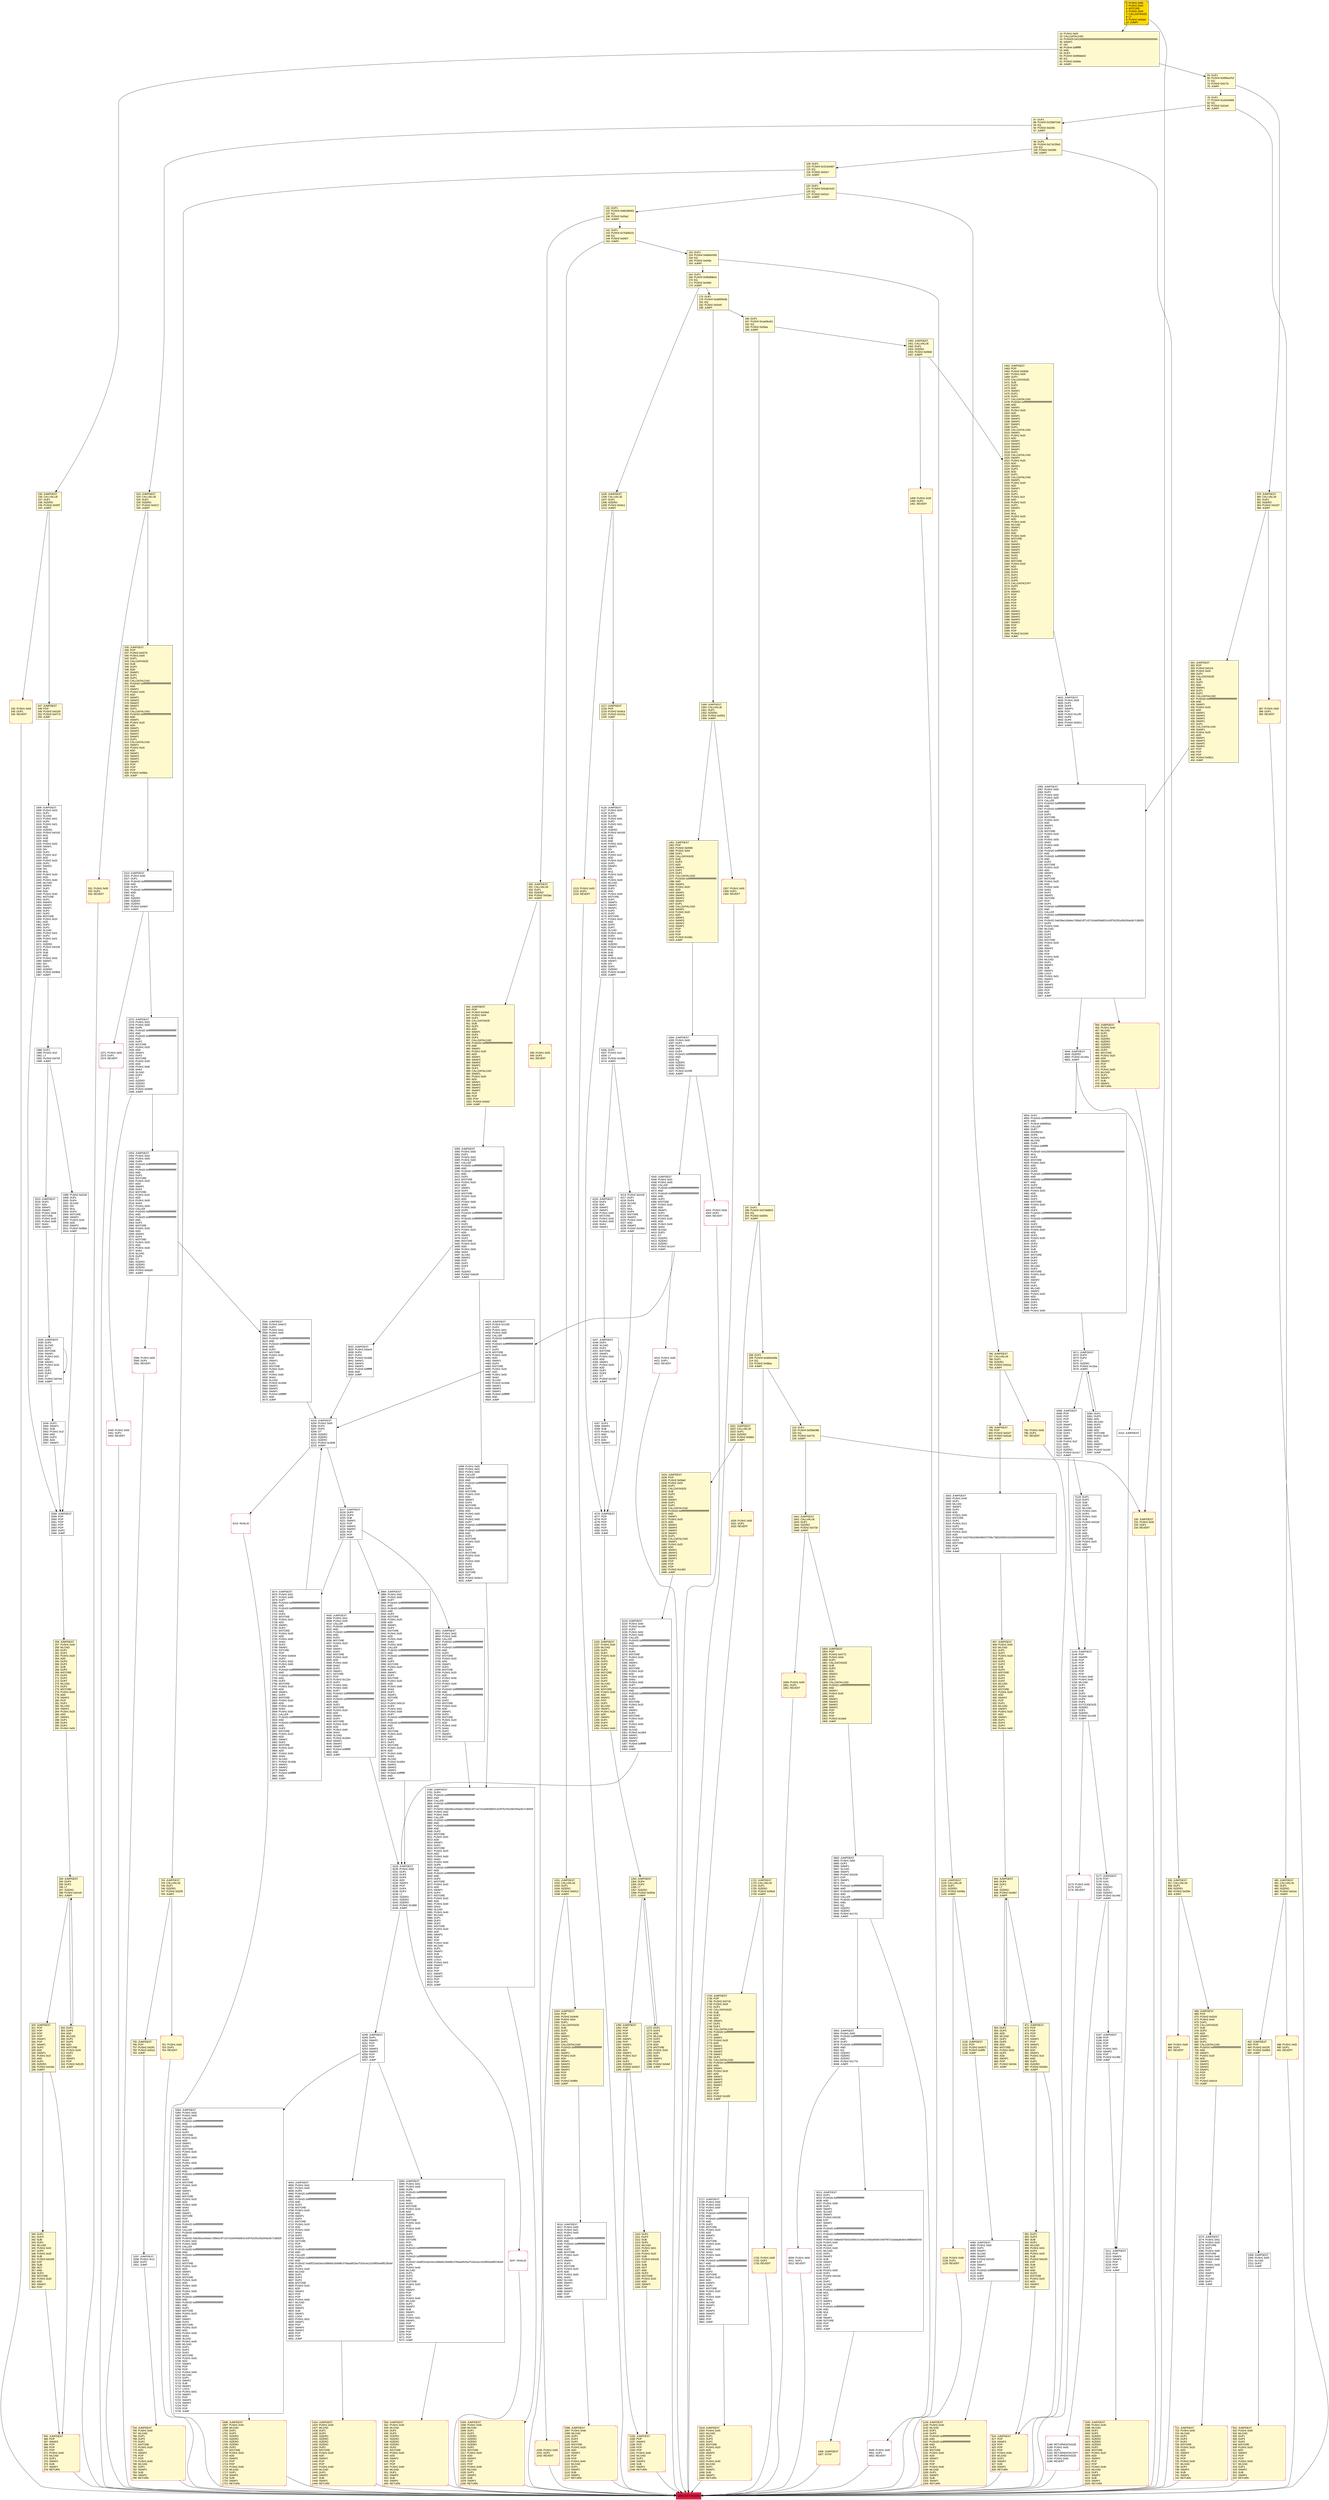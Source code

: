 digraph G {
bgcolor=transparent rankdir=UD;
node [shape=box style=filled color=black fillcolor=white fontname=arial fontcolor=black];
1043 [label="1043: JUMPDEST\l1044: POP\l1045: PUSH2 0x0448\l1048: PUSH1 0x04\l1050: DUP1\l1051: CALLDATASIZE\l1052: SUB\l1053: DUP2\l1054: ADD\l1055: SWAP1\l1056: DUP1\l1057: DUP1\l1058: CALLDATALOAD\l1059: PUSH20 0xffffffffffffffffffffffffffffffffffffffff\l1080: AND\l1081: SWAP1\l1082: PUSH1 0x20\l1084: ADD\l1085: SWAP1\l1086: SWAP3\l1087: SWAP2\l1088: SWAP1\l1089: POP\l1090: POP\l1091: POP\l1092: PUSH2 0x0fb0\l1095: JUMP\l" fillcolor=lemonchiffon ];
6248 [label="6248: JUMPDEST\l6249: DUP1\l6250: SWAP2\l6251: POP\l6252: POP\l6253: SWAP3\l6254: SWAP2\l6255: POP\l6256: POP\l6257: JUMP\l" ];
844 [label="844: JUMPDEST\l845: DUP4\l846: DUP2\l847: LT\l848: ISZERO\l849: PUSH2 0x0367\l852: JUMPI\l" fillcolor=lemonchiffon ];
930 [label="930: JUMPDEST\l931: CALLVALUE\l932: DUP1\l933: ISZERO\l934: PUSH2 0x03ae\l937: JUMPI\l" fillcolor=lemonchiffon ];
1595 [label="1595: JUMPDEST\l1596: PUSH1 0x40\l1598: MLOAD\l1599: DUP1\l1600: DUP3\l1601: ISZERO\l1602: ISZERO\l1603: ISZERO\l1604: ISZERO\l1605: DUP2\l1606: MSTORE\l1607: PUSH1 0x20\l1609: ADD\l1610: SWAP2\l1611: POP\l1612: POP\l1613: PUSH1 0x40\l1615: MLOAD\l1616: DUP1\l1617: SWAP2\l1618: SUB\l1619: SWAP1\l1620: RETURN\l" fillcolor=lemonchiffon shape=Msquare color=crimson ];
2592 [label="2592: JUMPDEST\l2593: PUSH2 0x0a72\l2596: DUP3\l2597: PUSH1 0x01\l2599: PUSH1 0x00\l2601: DUP8\l2602: PUSH20 0xffffffffffffffffffffffffffffffffffffffff\l2623: AND\l2624: PUSH20 0xffffffffffffffffffffffffffffffffffffffff\l2645: AND\l2646: DUP2\l2647: MSTORE\l2648: PUSH1 0x20\l2650: ADD\l2651: SWAP1\l2652: DUP2\l2653: MSTORE\l2654: PUSH1 0x20\l2656: ADD\l2657: PUSH1 0x00\l2659: SHA3\l2660: SLOAD\l2661: PUSH2 0x183b\l2664: SWAP1\l2665: SWAP2\l2666: SWAP1\l2667: PUSH4 0xffffffff\l2672: AND\l2673: JUMP\l" ];
3094 [label="3094: JUMPDEST\l3095: PUSH1 0x01\l3097: PUSH1 0x00\l3099: DUP6\l3100: PUSH20 0xffffffffffffffffffffffffffffffffffffffff\l3121: AND\l3122: PUSH20 0xffffffffffffffffffffffffffffffffffffffff\l3143: AND\l3144: DUP2\l3145: MSTORE\l3146: PUSH1 0x20\l3148: ADD\l3149: SWAP1\l3150: DUP2\l3151: MSTORE\l3152: PUSH1 0x20\l3154: ADD\l3155: PUSH1 0x00\l3157: SHA3\l3158: DUP2\l3159: SWAP1\l3160: SSTORE\l3161: POP\l3162: DUP3\l3163: PUSH20 0xffffffffffffffffffffffffffffffffffffffff\l3184: AND\l3185: DUP5\l3186: PUSH20 0xffffffffffffffffffffffffffffffffffffffff\l3207: AND\l3208: PUSH32 0xddf252ad1be2c89b69c2b068fc378daa952ba7f163c4a11628f55a4df523b3ef\l3241: DUP5\l3242: PUSH1 0x40\l3244: MLOAD\l3245: DUP1\l3246: DUP3\l3247: DUP2\l3248: MSTORE\l3249: PUSH1 0x20\l3251: ADD\l3252: SWAP2\l3253: POP\l3254: POP\l3255: PUSH1 0x40\l3257: MLOAD\l3258: DUP1\l3259: SWAP2\l3260: SUB\l3261: SWAP1\l3262: LOG3\l3263: PUSH1 0x01\l3265: SWAP1\l3266: POP\l3267: SWAP4\l3268: SWAP3\l3269: POP\l3270: POP\l3271: POP\l3272: JUMP\l" ];
938 [label="938: PUSH1 0x00\l940: DUP1\l941: REVERT\l" fillcolor=lemonchiffon shape=Msquare color=crimson ];
916 [label="916: JUMPDEST\l917: POP\l918: SWAP3\l919: POP\l920: POP\l921: POP\l922: PUSH1 0x40\l924: MLOAD\l925: DUP1\l926: SWAP2\l927: SUB\l928: SWAP1\l929: RETURN\l" fillcolor=lemonchiffon shape=Msquare color=crimson ];
1734 [label="1734: JUMPDEST\l1735: POP\l1736: PUSH2 0x071b\l1739: PUSH1 0x04\l1741: DUP1\l1742: CALLDATASIZE\l1743: SUB\l1744: DUP2\l1745: ADD\l1746: SWAP1\l1747: DUP1\l1748: DUP1\l1749: CALLDATALOAD\l1750: PUSH20 0xffffffffffffffffffffffffffffffffffffffff\l1771: AND\l1772: SWAP1\l1773: PUSH1 0x20\l1775: ADD\l1776: SWAP1\l1777: SWAP3\l1778: SWAP2\l1779: SWAP1\l1780: DUP1\l1781: CALLDATALOAD\l1782: PUSH20 0xffffffffffffffffffffffffffffffffffffffff\l1803: AND\l1804: SWAP1\l1805: PUSH1 0x20\l1807: ADD\l1808: SWAP1\l1809: SWAP3\l1810: SWAP2\l1811: SWAP1\l1812: POP\l1813: POP\l1814: POP\l1815: PUSH2 0x165f\l1818: JUMP\l" fillcolor=lemonchiffon ];
6013 [label="6013: JUMPDEST\l6014: DUP1\l6015: PUSH20 0xffffffffffffffffffffffffffffffffffffffff\l6036: AND\l6037: PUSH1 0x00\l6039: DUP1\l6040: SWAP1\l6041: SLOAD\l6042: SWAP1\l6043: PUSH2 0x0100\l6046: EXP\l6047: SWAP1\l6048: DIV\l6049: PUSH20 0xffffffffffffffffffffffffffffffffffffffff\l6070: AND\l6071: PUSH20 0xffffffffffffffffffffffffffffffffffffffff\l6092: AND\l6093: PUSH32 0x8be0079c531659141344cd1fd0a4f28419497f9722a3daafe3b4186f6b6457e0\l6126: PUSH1 0x40\l6128: MLOAD\l6129: PUSH1 0x40\l6131: MLOAD\l6132: DUP1\l6133: SWAP2\l6134: SUB\l6135: SWAP1\l6136: LOG3\l6137: DUP1\l6138: PUSH1 0x00\l6140: DUP1\l6141: PUSH2 0x0100\l6144: EXP\l6145: DUP2\l6146: SLOAD\l6147: DUP2\l6148: PUSH20 0xffffffffffffffffffffffffffffffffffffffff\l6169: MUL\l6170: NOT\l6171: AND\l6172: SWAP1\l6173: DUP4\l6174: PUSH20 0xffffffffffffffffffffffffffffffffffffffff\l6195: AND\l6196: MUL\l6197: OR\l6198: SWAP1\l6199: SSTORE\l6200: POP\l6201: POP\l6202: JUMP\l" ];
3273 [label="3273: JUMPDEST\l3274: PUSH1 0x01\l3276: PUSH1 0x20\l3278: MSTORE\l3279: DUP1\l3280: PUSH1 0x00\l3282: MSTORE\l3283: PUSH1 0x40\l3285: PUSH1 0x00\l3287: SHA3\l3288: PUSH1 0x00\l3290: SWAP2\l3291: POP\l3292: SWAP1\l3293: POP\l3294: SLOAD\l3295: DUP2\l3296: JUMP\l" ];
153 [label="153: DUP1\l154: PUSH4 0x8da5cb5b\l159: EQ\l160: PUSH2 0x045e\l163: JUMPI\l" fillcolor=lemonchiffon ];
755 [label="755: JUMPDEST\l756: POP\l757: PUSH2 0x02fc\l760: PUSH2 0x0ce1\l763: JUMP\l" fillcolor=lemonchiffon ];
1458 [label="1458: PUSH1 0x00\l1460: DUP1\l1461: REVERT\l" fillcolor=lemonchiffon shape=Msquare color=crimson ];
492 [label="492: JUMPDEST\l493: POP\l494: PUSH2 0x01f5\l497: PUSH2 0x0904\l500: JUMP\l" fillcolor=lemonchiffon ];
1996 [label="1996: PUSH2 0x0100\l1999: DUP1\l2000: DUP4\l2001: SLOAD\l2002: DIV\l2003: MUL\l2004: DUP4\l2005: MSTORE\l2006: SWAP2\l2007: PUSH1 0x20\l2009: ADD\l2010: SWAP2\l2011: PUSH2 0x080a\l2014: JUMP\l" ];
1205 [label="1205: JUMPDEST\l1206: CALLVALUE\l1207: DUP1\l1208: ISZERO\l1209: PUSH2 0x04c1\l1212: JUMPI\l" fillcolor=lemonchiffon ];
1310 [label="1310: DUP1\l1311: DUP3\l1312: SUB\l1313: DUP1\l1314: MLOAD\l1315: PUSH1 0x01\l1317: DUP4\l1318: PUSH1 0x20\l1320: SUB\l1321: PUSH2 0x0100\l1324: EXP\l1325: SUB\l1326: NOT\l1327: AND\l1328: DUP2\l1329: MSTORE\l1330: PUSH1 0x20\l1332: ADD\l1333: SWAP2\l1334: POP\l" fillcolor=lemonchiffon ];
5364 [label="5364: JUMPDEST\l5365: PUSH1 0x02\l5367: PUSH1 0x00\l5369: CALLER\l5370: PUSH20 0xffffffffffffffffffffffffffffffffffffffff\l5391: AND\l5392: PUSH20 0xffffffffffffffffffffffffffffffffffffffff\l5413: AND\l5414: DUP2\l5415: MSTORE\l5416: PUSH1 0x20\l5418: ADD\l5419: SWAP1\l5420: DUP2\l5421: MSTORE\l5422: PUSH1 0x20\l5424: ADD\l5425: PUSH1 0x00\l5427: SHA3\l5428: PUSH1 0x00\l5430: DUP6\l5431: PUSH20 0xffffffffffffffffffffffffffffffffffffffff\l5452: AND\l5453: PUSH20 0xffffffffffffffffffffffffffffffffffffffff\l5474: AND\l5475: DUP2\l5476: MSTORE\l5477: PUSH1 0x20\l5479: ADD\l5480: SWAP1\l5481: DUP2\l5482: MSTORE\l5483: PUSH1 0x20\l5485: ADD\l5486: PUSH1 0x00\l5488: SHA3\l5489: DUP2\l5490: SWAP1\l5491: SSTORE\l5492: POP\l5493: DUP3\l5494: PUSH20 0xffffffffffffffffffffffffffffffffffffffff\l5515: AND\l5516: CALLER\l5517: PUSH20 0xffffffffffffffffffffffffffffffffffffffff\l5538: AND\l5539: PUSH32 0x8c5be1e5ebec7d5bd14f71427d1e84f3dd0314c0f7b2291e5b200ac8c7c3b925\l5572: PUSH1 0x02\l5574: PUSH1 0x00\l5576: CALLER\l5577: PUSH20 0xffffffffffffffffffffffffffffffffffffffff\l5598: AND\l5599: PUSH20 0xffffffffffffffffffffffffffffffffffffffff\l5620: AND\l5621: DUP2\l5622: MSTORE\l5623: PUSH1 0x20\l5625: ADD\l5626: SWAP1\l5627: DUP2\l5628: MSTORE\l5629: PUSH1 0x20\l5631: ADD\l5632: PUSH1 0x00\l5634: SHA3\l5635: PUSH1 0x00\l5637: DUP8\l5638: PUSH20 0xffffffffffffffffffffffffffffffffffffffff\l5659: AND\l5660: PUSH20 0xffffffffffffffffffffffffffffffffffffffff\l5681: AND\l5682: DUP2\l5683: MSTORE\l5684: PUSH1 0x20\l5686: ADD\l5687: SWAP1\l5688: DUP2\l5689: MSTORE\l5690: PUSH1 0x20\l5692: ADD\l5693: PUSH1 0x00\l5695: SHA3\l5696: SLOAD\l5697: PUSH1 0x40\l5699: MLOAD\l5700: DUP1\l5701: DUP3\l5702: DUP2\l5703: MSTORE\l5704: PUSH1 0x20\l5706: ADD\l5707: SWAP2\l5708: POP\l5709: POP\l5710: PUSH1 0x40\l5712: MLOAD\l5713: DUP1\l5714: SWAP2\l5715: SUB\l5716: SWAP1\l5717: LOG3\l5718: PUSH1 0x01\l5720: SWAP1\l5721: POP\l5722: SWAP3\l5723: SWAP2\l5724: POP\l5725: POP\l5726: JUMP\l" ];
1213 [label="1213: PUSH1 0x00\l1215: DUP1\l1216: REVERT\l" fillcolor=lemonchiffon shape=Msquare color=crimson ];
175 [label="175: DUP1\l176: PUSH4 0xa9059cbb\l181: EQ\l182: PUSH2 0x0545\l185: JUMPI\l" fillcolor=lemonchiffon ];
1139 [label="1139: JUMPDEST\l1140: PUSH1 0x40\l1142: MLOAD\l1143: DUP1\l1144: DUP3\l1145: PUSH20 0xffffffffffffffffffffffffffffffffffffffff\l1166: AND\l1167: PUSH20 0xffffffffffffffffffffffffffffffffffffffff\l1188: AND\l1189: DUP2\l1190: MSTORE\l1191: PUSH1 0x20\l1193: ADD\l1194: SWAP2\l1195: POP\l1196: POP\l1197: PUSH1 0x40\l1199: MLOAD\l1200: DUP1\l1201: SWAP2\l1202: SUB\l1203: SWAP1\l1204: RETURN\l" fillcolor=lemonchiffon shape=Msquare color=crimson ];
87 [label="87: DUP1\l88: PUSH4 0x23b872dd\l93: EQ\l94: PUSH2 0x020b\l97: JUMPI\l" fillcolor=lemonchiffon ];
387 [label="387: PUSH1 0x00\l389: DUP1\l390: REVERT\l" fillcolor=lemonchiffon shape=Msquare color=crimson ];
247 [label="247: JUMPDEST\l248: POP\l249: PUSH2 0x0100\l252: PUSH2 0x0774\l255: JUMP\l" fillcolor=lemonchiffon ];
656 [label="656: JUMPDEST\l657: CALLVALUE\l658: DUP1\l659: ISZERO\l660: PUSH2 0x029c\l663: JUMPI\l" fillcolor=lemonchiffon ];
5071 [label="5071: JUMPDEST\l5072: DUP4\l5073: DUP2\l5074: LT\l5075: ISZERO\l5076: PUSH2 0x13ea\l5079: JUMPI\l" ];
1853 [label="1853: JUMPDEST\l1854: POP\l1855: PUSH2 0x0772\l1858: PUSH1 0x04\l1860: DUP1\l1861: CALLDATASIZE\l1862: SUB\l1863: DUP2\l1864: ADD\l1865: SWAP1\l1866: DUP1\l1867: DUP1\l1868: CALLDATALOAD\l1869: PUSH20 0xffffffffffffffffffffffffffffffffffffffff\l1890: AND\l1891: SWAP1\l1892: PUSH1 0x20\l1894: ADD\l1895: SWAP1\l1896: SWAP3\l1897: SWAP2\l1898: SWAP1\l1899: POP\l1900: POP\l1901: POP\l1902: PUSH2 0x16e6\l1905: JUMP\l" fillcolor=lemonchiffon ];
3780 [label="3780: JUMPDEST\l3781: DUP4\l3782: PUSH20 0xffffffffffffffffffffffffffffffffffffffff\l3803: AND\l3804: CALLER\l3805: PUSH20 0xffffffffffffffffffffffffffffffffffffffff\l3826: AND\l3827: PUSH32 0x8c5be1e5ebec7d5bd14f71427d1e84f3dd0314c0f7b2291e5b200ac8c7c3b925\l3860: PUSH1 0x02\l3862: PUSH1 0x00\l3864: CALLER\l3865: PUSH20 0xffffffffffffffffffffffffffffffffffffffff\l3886: AND\l3887: PUSH20 0xffffffffffffffffffffffffffffffffffffffff\l3908: AND\l3909: DUP2\l3910: MSTORE\l3911: PUSH1 0x20\l3913: ADD\l3914: SWAP1\l3915: DUP2\l3916: MSTORE\l3917: PUSH1 0x20\l3919: ADD\l3920: PUSH1 0x00\l3922: SHA3\l3923: PUSH1 0x00\l3925: DUP9\l3926: PUSH20 0xffffffffffffffffffffffffffffffffffffffff\l3947: AND\l3948: PUSH20 0xffffffffffffffffffffffffffffffffffffffff\l3969: AND\l3970: DUP2\l3971: MSTORE\l3972: PUSH1 0x20\l3974: ADD\l3975: SWAP1\l3976: DUP2\l3977: MSTORE\l3978: PUSH1 0x20\l3980: ADD\l3981: PUSH1 0x00\l3983: SHA3\l3984: SLOAD\l3985: PUSH1 0x40\l3987: MLOAD\l3988: DUP1\l3989: DUP3\l3990: DUP2\l3991: MSTORE\l3992: PUSH1 0x20\l3994: ADD\l3995: SWAP2\l3996: POP\l3997: POP\l3998: PUSH1 0x40\l4000: MLOAD\l4001: DUP1\l4002: SWAP2\l4003: SUB\l4004: SWAP1\l4005: LOG3\l4006: PUSH1 0x01\l4008: SWAP2\l4009: POP\l4010: POP\l4011: SWAP3\l4012: SWAP2\l4013: POP\l4014: POP\l4015: JUMP\l" ];
186 [label="186: DUP1\l187: PUSH4 0xcae9ca51\l192: EQ\l193: PUSH2 0x05aa\l196: JUMPI\l" fillcolor=lemonchiffon ];
4505 [label="4505: JUMPDEST\l4506: PUSH1 0x01\l4508: PUSH1 0x00\l4510: CALLER\l4511: PUSH20 0xffffffffffffffffffffffffffffffffffffffff\l4532: AND\l4533: PUSH20 0xffffffffffffffffffffffffffffffffffffffff\l4554: AND\l4555: DUP2\l4556: MSTORE\l4557: PUSH1 0x20\l4559: ADD\l4560: SWAP1\l4561: DUP2\l4562: MSTORE\l4563: PUSH1 0x20\l4565: ADD\l4566: PUSH1 0x00\l4568: SHA3\l4569: DUP2\l4570: SWAP1\l4571: SSTORE\l4572: POP\l4573: PUSH2 0x122e\l4576: DUP3\l4577: PUSH1 0x01\l4579: PUSH1 0x00\l4581: DUP7\l4582: PUSH20 0xffffffffffffffffffffffffffffffffffffffff\l4603: AND\l4604: PUSH20 0xffffffffffffffffffffffffffffffffffffffff\l4625: AND\l4626: DUP2\l4627: MSTORE\l4628: PUSH1 0x20\l4630: ADD\l4631: SWAP1\l4632: DUP2\l4633: MSTORE\l4634: PUSH1 0x20\l4636: ADD\l4637: PUSH1 0x00\l4639: SHA3\l4640: SLOAD\l4641: PUSH2 0x1854\l4644: SWAP1\l4645: SWAP2\l4646: SWAP1\l4647: PUSH4 0xffffffff\l4652: AND\l4653: JUMP\l" ];
1290 [label="1290: JUMPDEST\l1291: POP\l1292: POP\l1293: POP\l1294: POP\l1295: SWAP1\l1296: POP\l1297: SWAP1\l1298: DUP2\l1299: ADD\l1300: SWAP1\l1301: PUSH1 0x1f\l1303: AND\l1304: DUP1\l1305: ISZERO\l1306: PUSH2 0x0537\l1309: JUMPI\l" fillcolor=lemonchiffon ];
2449 [label="2449: PUSH1 0x00\l2451: DUP1\l2452: REVERT\l" shape=Msquare color=crimson ];
5197 [label="5197: JUMPDEST\l5198: POP\l5199: POP\l5200: POP\l5201: POP\l5202: PUSH1 0x01\l5204: SWAP2\l5205: POP\l5206: PUSH2 0x145b\l5209: JUMP\l" ];
668 [label="668: JUMPDEST\l669: POP\l670: PUSH2 0x02d1\l673: PUSH1 0x04\l675: DUP1\l676: CALLDATASIZE\l677: SUB\l678: DUP2\l679: ADD\l680: SWAP1\l681: DUP1\l682: DUP1\l683: CALLDATALOAD\l684: PUSH20 0xffffffffffffffffffffffffffffffffffffffff\l705: AND\l706: SWAP1\l707: PUSH1 0x20\l709: ADD\l710: SWAP1\l711: SWAP3\l712: SWAP2\l713: SWAP1\l714: POP\l715: POP\l716: POP\l717: PUSH2 0x0cc9\l720: JUMP\l" fillcolor=lemonchiffon ];
120 [label="120: DUP1\l121: PUSH4 0x5a3b7e42\l126: EQ\l127: PUSH2 0x0312\l130: JUMPI\l" fillcolor=lemonchiffon ];
664 [label="664: PUSH1 0x00\l666: DUP1\l667: REVERT\l" fillcolor=lemonchiffon shape=Msquare color=crimson ];
2049 [label="2049: DUP3\l2050: SWAP1\l2051: SUB\l2052: PUSH1 0x1f\l2054: AND\l2055: DUP3\l2056: ADD\l2057: SWAP2\l" ];
853 [label="853: DUP1\l854: DUP3\l855: ADD\l856: MLOAD\l857: DUP2\l858: DUP5\l859: ADD\l860: MSTORE\l861: PUSH1 0x20\l863: DUP2\l864: ADD\l865: SWAP1\l866: POP\l867: PUSH2 0x034c\l870: JUMP\l" fillcolor=lemonchiffon ];
6203 [label="6203: JUMPDEST\l6204: PUSH1 0x00\l6206: DUP3\l6207: DUP3\l6208: GT\l6209: ISZERO\l6210: ISZERO\l6211: ISZERO\l6212: PUSH2 0x1849\l6215: JUMPI\l" ];
2058 [label="2058: JUMPDEST\l2059: POP\l2060: POP\l2061: POP\l2062: POP\l2063: POP\l2064: DUP2\l2065: JUMP\l" ];
2674 [label="2674: JUMPDEST\l2675: PUSH1 0x01\l2677: PUSH1 0x00\l2679: DUP7\l2680: PUSH20 0xffffffffffffffffffffffffffffffffffffffff\l2701: AND\l2702: PUSH20 0xffffffffffffffffffffffffffffffffffffffff\l2723: AND\l2724: DUP2\l2725: MSTORE\l2726: PUSH1 0x20\l2728: ADD\l2729: SWAP1\l2730: DUP2\l2731: MSTORE\l2732: PUSH1 0x20\l2734: ADD\l2735: PUSH1 0x00\l2737: SHA3\l2738: DUP2\l2739: SWAP1\l2740: SSTORE\l2741: POP\l2742: PUSH2 0x0b44\l2745: DUP3\l2746: PUSH1 0x02\l2748: PUSH1 0x00\l2750: DUP8\l2751: PUSH20 0xffffffffffffffffffffffffffffffffffffffff\l2772: AND\l2773: PUSH20 0xffffffffffffffffffffffffffffffffffffffff\l2794: AND\l2795: DUP2\l2796: MSTORE\l2797: PUSH1 0x20\l2799: ADD\l2800: SWAP1\l2801: DUP2\l2802: MSTORE\l2803: PUSH1 0x20\l2805: ADD\l2806: PUSH1 0x00\l2808: SHA3\l2809: PUSH1 0x00\l2811: CALLER\l2812: PUSH20 0xffffffffffffffffffffffffffffffffffffffff\l2833: AND\l2834: PUSH20 0xffffffffffffffffffffffffffffffffffffffff\l2855: AND\l2856: DUP2\l2857: MSTORE\l2858: PUSH1 0x20\l2860: ADD\l2861: SWAP1\l2862: DUP2\l2863: MSTORE\l2864: PUSH1 0x20\l2866: ADD\l2867: PUSH1 0x00\l2869: SHA3\l2870: SLOAD\l2871: PUSH2 0x183b\l2874: SWAP1\l2875: SWAP2\l2876: SWAP1\l2877: PUSH4 0xffffffff\l2882: AND\l2883: JUMP\l" ];
2029 [label="2029: JUMPDEST\l2030: DUP2\l2031: SLOAD\l2032: DUP2\l2033: MSTORE\l2034: SWAP1\l2035: PUSH1 0x01\l2037: ADD\l2038: SWAP1\l2039: PUSH1 0x20\l2041: ADD\l2042: DUP1\l2043: DUP4\l2044: GT\l2045: PUSH2 0x07ed\l2048: JUMPI\l" ];
4247 [label="4247: JUMPDEST\l4248: DUP2\l4249: SLOAD\l4250: DUP2\l4251: MSTORE\l4252: SWAP1\l4253: PUSH1 0x01\l4255: ADD\l4256: SWAP1\l4257: PUSH1 0x20\l4259: ADD\l4260: DUP1\l4261: DUP4\l4262: GT\l4263: PUSH2 0x1097\l4266: JUMPI\l" ];
1841 [label="1841: JUMPDEST\l1842: CALLVALUE\l1843: DUP1\l1844: ISZERO\l1845: PUSH2 0x073d\l1848: JUMPI\l" fillcolor=lemonchiffon ];
3302 [label="3302: JUMPDEST\l3303: PUSH1 0x40\l3305: DUP1\l3306: MLOAD\l3307: SWAP1\l3308: DUP2\l3309: ADD\l3310: PUSH1 0x40\l3312: MSTORE\l3313: DUP1\l3314: PUSH1 0x12\l3316: DUP2\l3317: MSTORE\l3318: PUSH1 0x20\l3320: ADD\l3321: PUSH32 0x5370616365496d70756c73652045524332300000000000000000000000000000\l3354: DUP2\l3355: MSTORE\l3356: POP\l3357: DUP2\l3358: JUMP\l" ];
3498 [label="3498: PUSH1 0x00\l3500: PUSH1 0x02\l3502: PUSH1 0x00\l3504: CALLER\l3505: PUSH20 0xffffffffffffffffffffffffffffffffffffffff\l3526: AND\l3527: PUSH20 0xffffffffffffffffffffffffffffffffffffffff\l3548: AND\l3549: DUP2\l3550: MSTORE\l3551: PUSH1 0x20\l3553: ADD\l3554: SWAP1\l3555: DUP2\l3556: MSTORE\l3557: PUSH1 0x20\l3559: ADD\l3560: PUSH1 0x00\l3562: SHA3\l3563: PUSH1 0x00\l3565: DUP7\l3566: PUSH20 0xffffffffffffffffffffffffffffffffffffffff\l3587: AND\l3588: PUSH20 0xffffffffffffffffffffffffffffffffffffffff\l3609: AND\l3610: DUP2\l3611: MSTORE\l3612: PUSH1 0x20\l3614: ADD\l3615: SWAP1\l3616: DUP2\l3617: MSTORE\l3618: PUSH1 0x20\l3620: ADD\l3621: PUSH1 0x00\l3623: SHA3\l3624: DUP2\l3625: SWAP1\l3626: SSTORE\l3627: POP\l3628: PUSH2 0x0ec4\l3631: JUMP\l" ];
501 [label="501: JUMPDEST\l502: PUSH1 0x40\l504: MLOAD\l505: DUP1\l506: DUP3\l507: DUP2\l508: MSTORE\l509: PUSH1 0x20\l511: ADD\l512: SWAP2\l513: POP\l514: POP\l515: PUSH1 0x40\l517: MLOAD\l518: DUP1\l519: SWAP2\l520: SUB\l521: SWAP1\l522: RETURN\l" fillcolor=lemonchiffon shape=Msquare color=crimson ];
4345 [label="4345: JUMPDEST\l4346: PUSH1 0x01\l4348: PUSH1 0x00\l4350: CALLER\l4351: PUSH20 0xffffffffffffffffffffffffffffffffffffffff\l4372: AND\l4373: PUSH20 0xffffffffffffffffffffffffffffffffffffffff\l4394: AND\l4395: DUP2\l4396: MSTORE\l4397: PUSH1 0x20\l4399: ADD\l4400: SWAP1\l4401: DUP2\l4402: MSTORE\l4403: PUSH1 0x20\l4405: ADD\l4406: PUSH1 0x00\l4408: SHA3\l4409: SLOAD\l4410: DUP3\l4411: GT\l4412: ISZERO\l4413: ISZERO\l4414: ISZERO\l4415: PUSH2 0x1147\l4418: JUMPI\l" ];
488 [label="488: PUSH1 0x00\l490: DUP1\l491: REVERT\l" fillcolor=lemonchiffon shape=Msquare color=crimson ];
630 [label="630: JUMPDEST\l631: PUSH1 0x40\l633: MLOAD\l634: DUP1\l635: DUP3\l636: ISZERO\l637: ISZERO\l638: ISZERO\l639: ISZERO\l640: DUP2\l641: MSTORE\l642: PUSH1 0x20\l644: ADD\l645: SWAP2\l646: POP\l647: POP\l648: PUSH1 0x40\l650: MLOAD\l651: DUP1\l652: SWAP2\l653: SUB\l654: SWAP1\l655: RETURN\l" fillcolor=lemonchiffon shape=Msquare color=crimson ];
751 [label="751: PUSH1 0x00\l753: DUP1\l754: REVERT\l" fillcolor=lemonchiffon shape=Msquare color=crimson ];
764 [label="764: JUMPDEST\l765: PUSH1 0x40\l767: MLOAD\l768: DUP1\l769: DUP3\l770: DUP2\l771: MSTORE\l772: PUSH1 0x20\l774: ADD\l775: SWAP2\l776: POP\l777: POP\l778: PUSH1 0x40\l780: MLOAD\l781: DUP1\l782: SWAP2\l783: SUB\l784: SWAP1\l785: RETURN\l" fillcolor=lemonchiffon shape=Msquare color=crimson ];
4016 [label="4016: JUMPDEST\l4017: PUSH1 0x00\l4019: PUSH1 0x01\l4021: PUSH1 0x00\l4023: DUP4\l4024: PUSH20 0xffffffffffffffffffffffffffffffffffffffff\l4045: AND\l4046: PUSH20 0xffffffffffffffffffffffffffffffffffffffff\l4067: AND\l4068: DUP2\l4069: MSTORE\l4070: PUSH1 0x20\l4072: ADD\l4073: SWAP1\l4074: DUP2\l4075: MSTORE\l4076: PUSH1 0x20\l4078: ADD\l4079: PUSH1 0x00\l4081: SHA3\l4082: SLOAD\l4083: SWAP1\l4084: POP\l4085: SWAP2\l4086: SWAP1\l4087: POP\l4088: JUMP\l" ];
1988 [label="1988: DUP1\l1989: PUSH1 0x1f\l1991: LT\l1992: PUSH2 0x07df\l1995: JUMPI\l" ];
243 [label="243: PUSH1 0x00\l245: DUP1\l246: REVERT\l" fillcolor=lemonchiffon shape=Msquare color=crimson ];
4341 [label="4341: PUSH1 0x00\l4343: DUP1\l4344: REVERT\l" shape=Msquare color=crimson ];
4214 [label="4214: PUSH2 0x0100\l4217: DUP1\l4218: DUP4\l4219: SLOAD\l4220: DIV\l4221: MUL\l4222: DUP4\l4223: MSTORE\l4224: SWAP2\l4225: PUSH1 0x20\l4227: ADD\l4228: SWAP2\l4229: PUSH2 0x10b4\l4232: JUMP\l" ];
4206 [label="4206: DUP1\l4207: PUSH1 0x1f\l4209: LT\l4210: PUSH2 0x1089\l4213: JUMPI\l" ];
197 [label="197: DUP1\l198: PUSH4 0xd73dd623\l203: EQ\l204: PUSH2 0x0655\l207: JUMPI\l" fillcolor=lemonchiffon ];
0 [label="0: PUSH1 0x80\l2: PUSH1 0x40\l4: MSTORE\l5: PUSH1 0x04\l7: CALLDATASIZE\l8: LT\l9: PUSH2 0x00e6\l12: JUMPI\l" fillcolor=lemonchiffon shape=Msquare fillcolor=gold ];
340 [label="340: DUP1\l341: DUP3\l342: SUB\l343: DUP1\l344: MLOAD\l345: PUSH1 0x01\l347: DUP4\l348: PUSH1 0x20\l350: SUB\l351: PUSH2 0x0100\l354: EXP\l355: SUB\l356: NOT\l357: AND\l358: DUP2\l359: MSTORE\l360: PUSH1 0x20\l362: ADD\l363: SWAP2\l364: POP\l" fillcolor=lemonchiffon ];
535 [label="535: JUMPDEST\l536: POP\l537: PUSH2 0x0276\l540: PUSH1 0x04\l542: DUP1\l543: CALLDATASIZE\l544: SUB\l545: DUP2\l546: ADD\l547: SWAP1\l548: DUP1\l549: DUP1\l550: CALLDATALOAD\l551: PUSH20 0xffffffffffffffffffffffffffffffffffffffff\l572: AND\l573: SWAP1\l574: PUSH1 0x20\l576: ADD\l577: SWAP1\l578: SWAP3\l579: SWAP2\l580: SWAP1\l581: DUP1\l582: CALLDATALOAD\l583: PUSH20 0xffffffffffffffffffffffffffffffffffffffff\l604: AND\l605: SWAP1\l606: PUSH1 0x20\l608: ADD\l609: SWAP1\l610: SWAP3\l611: SWAP2\l612: SWAP1\l613: DUP1\l614: CALLDATALOAD\l615: SWAP1\l616: PUSH1 0x20\l618: ADD\l619: SWAP1\l620: SWAP3\l621: SWAP2\l622: SWAP1\l623: POP\l624: POP\l625: POP\l626: PUSH2 0x090a\l629: JUMP\l" fillcolor=lemonchiffon ];
1272 [label="1272: DUP1\l1273: DUP3\l1274: ADD\l1275: MLOAD\l1276: DUP2\l1277: DUP5\l1278: ADD\l1279: MSTORE\l1280: PUSH1 0x20\l1282: DUP2\l1283: ADD\l1284: SWAP1\l1285: POP\l1286: PUSH2 0x04ef\l1289: JUMP\l" fillcolor=lemonchiffon ];
5188 [label="5188: RETURNDATASIZE\l5189: PUSH1 0x00\l5191: DUP1\l5192: RETURNDATACOPY\l5193: RETURNDATASIZE\l5194: PUSH1 0x00\l5196: REVERT\l" shape=Msquare color=crimson ];
5219 [label="5219: JUMPDEST\l5220: PUSH1 0x00\l5222: PUSH2 0x14f4\l5225: DUP3\l5226: PUSH1 0x02\l5228: PUSH1 0x00\l5230: CALLER\l5231: PUSH20 0xffffffffffffffffffffffffffffffffffffffff\l5252: AND\l5253: PUSH20 0xffffffffffffffffffffffffffffffffffffffff\l5274: AND\l5275: DUP2\l5276: MSTORE\l5277: PUSH1 0x20\l5279: ADD\l5280: SWAP1\l5281: DUP2\l5282: MSTORE\l5283: PUSH1 0x20\l5285: ADD\l5286: PUSH1 0x00\l5288: SHA3\l5289: PUSH1 0x00\l5291: DUP7\l5292: PUSH20 0xffffffffffffffffffffffffffffffffffffffff\l5313: AND\l5314: PUSH20 0xffffffffffffffffffffffffffffffffffffffff\l5335: AND\l5336: DUP2\l5337: MSTORE\l5338: PUSH1 0x20\l5340: ADD\l5341: SWAP1\l5342: DUP2\l5343: MSTORE\l5344: PUSH1 0x20\l5346: ADD\l5347: PUSH1 0x00\l5349: SHA3\l5350: SLOAD\l5351: PUSH2 0x1854\l5354: SWAP1\l5355: SWAP2\l5356: SWAP1\l5357: PUSH4 0xffffffff\l5362: AND\l5363: JUMP\l" ];
721 [label="721: JUMPDEST\l722: PUSH1 0x40\l724: MLOAD\l725: DUP1\l726: DUP3\l727: DUP2\l728: MSTORE\l729: PUSH1 0x20\l731: ADD\l732: SWAP2\l733: POP\l734: POP\l735: PUSH1 0x40\l737: MLOAD\l738: DUP1\l739: SWAP2\l740: SUB\l741: SWAP1\l742: RETURN\l" fillcolor=lemonchiffon shape=Msquare color=crimson ];
1730 [label="1730: PUSH1 0x00\l1732: DUP1\l1733: REVERT\l" fillcolor=lemonchiffon shape=Msquare color=crimson ];
6228 [label="6228: JUMPDEST\l6229: PUSH1 0x00\l6231: DUP1\l6232: DUP3\l6233: DUP5\l6234: ADD\l6235: SWAP1\l6236: POP\l6237: DUP4\l6238: DUP2\l6239: LT\l6240: ISZERO\l6241: ISZERO\l6242: ISZERO\l6243: PUSH2 0x1868\l6246: JUMPI\l" ];
1217 [label="1217: JUMPDEST\l1218: POP\l1219: PUSH2 0x04ca\l1222: PUSH2 0x101e\l1225: JUMP\l" fillcolor=lemonchiffon ];
293 [label="293: JUMPDEST\l294: DUP4\l295: DUP2\l296: LT\l297: ISZERO\l298: PUSH2 0x0140\l301: JUMPI\l" fillcolor=lemonchiffon ];
3297 [label="3297: JUMPDEST\l3298: PUSH1 0x12\l3300: DUP2\l3301: JUMP\l" ];
3632 [label="3632: JUMPDEST\l3633: PUSH2 0x0e43\l3636: DUP4\l3637: DUP3\l3638: PUSH2 0x183b\l3641: SWAP1\l3642: SWAP2\l3643: SWAP1\l3644: PUSH4 0xffffffff\l3649: AND\l3650: JUMP\l" ];
1118 [label="1118: JUMPDEST\l1119: CALLVALUE\l1120: DUP1\l1121: ISZERO\l1122: PUSH2 0x046a\l1125: JUMPI\l" fillcolor=lemonchiffon ];
891 [label="891: DUP1\l892: DUP3\l893: SUB\l894: DUP1\l895: MLOAD\l896: PUSH1 0x01\l898: DUP4\l899: PUSH1 0x20\l901: SUB\l902: PUSH2 0x0100\l905: EXP\l906: SUB\l907: NOT\l908: AND\l909: DUP2\l910: MSTORE\l911: PUSH1 0x20\l913: ADD\l914: SWAP2\l915: POP\l" fillcolor=lemonchiffon ];
6217 [label="6217: JUMPDEST\l6218: DUP2\l6219: DUP4\l6220: SUB\l6221: SWAP1\l6222: POP\l6223: SWAP3\l6224: SWAP2\l6225: POP\l6226: POP\l6227: JUMP\l" ];
6258 [label="6258: EXIT BLOCK\l" fillcolor=crimson ];
480 [label="480: JUMPDEST\l481: CALLVALUE\l482: DUP1\l483: ISZERO\l484: PUSH2 0x01ec\l487: JUMPI\l" fillcolor=lemonchiffon ];
76 [label="76: DUP1\l77: PUSH4 0x18160ddd\l82: EQ\l83: PUSH2 0x01e0\l86: JUMPI\l" fillcolor=lemonchiffon ];
1226 [label="1226: JUMPDEST\l1227: PUSH1 0x40\l1229: MLOAD\l1230: DUP1\l1231: DUP1\l1232: PUSH1 0x20\l1234: ADD\l1235: DUP3\l1236: DUP2\l1237: SUB\l1238: DUP3\l1239: MSTORE\l1240: DUP4\l1241: DUP2\l1242: DUP2\l1243: MLOAD\l1244: DUP2\l1245: MSTORE\l1246: PUSH1 0x20\l1248: ADD\l1249: SWAP2\l1250: POP\l1251: DUP1\l1252: MLOAD\l1253: SWAP1\l1254: PUSH1 0x20\l1256: ADD\l1257: SWAP1\l1258: DUP1\l1259: DUP4\l1260: DUP4\l1261: PUSH1 0x00\l" fillcolor=lemonchiffon ];
1908 [label="1908: JUMPDEST\l1909: PUSH1 0x03\l1911: DUP1\l1912: SLOAD\l1913: PUSH1 0x01\l1915: DUP2\l1916: PUSH1 0x01\l1918: AND\l1919: ISZERO\l1920: PUSH2 0x0100\l1923: MUL\l1924: SUB\l1925: AND\l1926: PUSH1 0x02\l1928: SWAP1\l1929: DIV\l1930: DUP1\l1931: PUSH1 0x1f\l1933: ADD\l1934: PUSH1 0x20\l1936: DUP1\l1937: SWAP2\l1938: DIV\l1939: MUL\l1940: PUSH1 0x20\l1942: ADD\l1943: PUSH1 0x40\l1945: MLOAD\l1946: SWAP1\l1947: DUP2\l1948: ADD\l1949: PUSH1 0x40\l1951: MSTORE\l1952: DUP1\l1953: SWAP3\l1954: SWAP2\l1955: SWAP1\l1956: DUP2\l1957: DUP2\l1958: MSTORE\l1959: PUSH1 0x20\l1961: ADD\l1962: DUP3\l1963: DUP1\l1964: SLOAD\l1965: PUSH1 0x01\l1967: DUP2\l1968: PUSH1 0x01\l1970: AND\l1971: ISZERO\l1972: PUSH2 0x0100\l1975: MUL\l1976: SUB\l1977: AND\l1978: PUSH1 0x02\l1980: SWAP1\l1981: DIV\l1982: DUP1\l1983: ISZERO\l1984: PUSH2 0x080a\l1987: JUMPI\l" ];
4848 [label="4848: JUMPDEST\l4849: ISZERO\l4850: PUSH2 0x145a\l4853: JUMPI\l" ];
1349 [label="1349: JUMPDEST\l1350: CALLVALUE\l1351: DUP1\l1352: ISZERO\l1353: PUSH2 0x0551\l1356: JUMPI\l" fillcolor=lemonchiffon ];
798 [label="798: JUMPDEST\l799: POP\l800: PUSH2 0x0327\l803: PUSH2 0x0ce6\l806: JUMP\l" fillcolor=lemonchiffon ];
523 [label="523: JUMPDEST\l524: CALLVALUE\l525: DUP1\l526: ISZERO\l527: PUSH2 0x0217\l530: JUMPI\l" fillcolor=lemonchiffon ];
4276 [label="4276: JUMPDEST\l4277: POP\l4278: POP\l4279: POP\l4280: POP\l4281: POP\l4282: DUP2\l4283: JUMP\l" ];
4654 [label="4654: JUMPDEST\l4655: PUSH1 0x01\l4657: PUSH1 0x00\l4659: DUP6\l4660: PUSH20 0xffffffffffffffffffffffffffffffffffffffff\l4681: AND\l4682: PUSH20 0xffffffffffffffffffffffffffffffffffffffff\l4703: AND\l4704: DUP2\l4705: MSTORE\l4706: PUSH1 0x20\l4708: ADD\l4709: SWAP1\l4710: DUP2\l4711: MSTORE\l4712: PUSH1 0x20\l4714: ADD\l4715: PUSH1 0x00\l4717: SHA3\l4718: DUP2\l4719: SWAP1\l4720: SSTORE\l4721: POP\l4722: DUP3\l4723: PUSH20 0xffffffffffffffffffffffffffffffffffffffff\l4744: AND\l4745: CALLER\l4746: PUSH20 0xffffffffffffffffffffffffffffffffffffffff\l4767: AND\l4768: PUSH32 0xddf252ad1be2c89b69c2b068fc378daa952ba7f163c4a11628f55a4df523b3ef\l4801: DUP5\l4802: PUSH1 0x40\l4804: MLOAD\l4805: DUP1\l4806: DUP3\l4807: DUP2\l4808: MSTORE\l4809: PUSH1 0x20\l4811: ADD\l4812: SWAP2\l4813: POP\l4814: POP\l4815: PUSH1 0x40\l4817: MLOAD\l4818: DUP1\l4819: SWAP2\l4820: SUB\l4821: SWAP1\l4822: LOG3\l4823: PUSH1 0x01\l4825: SWAP1\l4826: POP\l4827: SWAP3\l4828: SWAP2\l4829: POP\l4830: POP\l4831: JUMP\l" ];
3359 [label="3359: JUMPDEST\l3360: PUSH1 0x00\l3362: DUP1\l3363: PUSH1 0x02\l3365: PUSH1 0x00\l3367: CALLER\l3368: PUSH20 0xffffffffffffffffffffffffffffffffffffffff\l3389: AND\l3390: PUSH20 0xffffffffffffffffffffffffffffffffffffffff\l3411: AND\l3412: DUP2\l3413: MSTORE\l3414: PUSH1 0x20\l3416: ADD\l3417: SWAP1\l3418: DUP2\l3419: MSTORE\l3420: PUSH1 0x20\l3422: ADD\l3423: PUSH1 0x00\l3425: SHA3\l3426: PUSH1 0x00\l3428: DUP6\l3429: PUSH20 0xffffffffffffffffffffffffffffffffffffffff\l3450: AND\l3451: PUSH20 0xffffffffffffffffffffffffffffffffffffffff\l3472: AND\l3473: DUP2\l3474: MSTORE\l3475: PUSH1 0x20\l3477: ADD\l3478: SWAP1\l3479: DUP2\l3480: MSTORE\l3481: PUSH1 0x20\l3483: ADD\l3484: PUSH1 0x00\l3486: SHA3\l3487: SLOAD\l3488: SWAP1\l3489: POP\l3490: DUP1\l3491: DUP4\l3492: GT\l3493: ISZERO\l3494: PUSH2 0x0e30\l3497: JUMPI\l" ];
3651 [label="3651: JUMPDEST\l3652: PUSH1 0x02\l3654: PUSH1 0x00\l3656: CALLER\l3657: PUSH20 0xffffffffffffffffffffffffffffffffffffffff\l3678: AND\l3679: PUSH20 0xffffffffffffffffffffffffffffffffffffffff\l3700: AND\l3701: DUP2\l3702: MSTORE\l3703: PUSH1 0x20\l3705: ADD\l3706: SWAP1\l3707: DUP2\l3708: MSTORE\l3709: PUSH1 0x20\l3711: ADD\l3712: PUSH1 0x00\l3714: SHA3\l3715: PUSH1 0x00\l3717: DUP7\l3718: PUSH20 0xffffffffffffffffffffffffffffffffffffffff\l3739: AND\l3740: PUSH20 0xffffffffffffffffffffffffffffffffffffffff\l3761: AND\l3762: DUP2\l3763: MSTORE\l3764: PUSH1 0x20\l3766: ADD\l3767: SWAP1\l3768: DUP2\l3769: MSTORE\l3770: PUSH1 0x20\l3772: ADD\l3773: PUSH1 0x00\l3775: SHA3\l3776: DUP2\l3777: SWAP1\l3778: SSTORE\l3779: POP\l" ];
1633 [label="1633: JUMPDEST\l1634: POP\l1635: PUSH2 0x06a0\l1638: PUSH1 0x04\l1640: DUP1\l1641: CALLDATASIZE\l1642: SUB\l1643: DUP2\l1644: ADD\l1645: SWAP1\l1646: DUP1\l1647: DUP1\l1648: CALLDATALOAD\l1649: PUSH20 0xffffffffffffffffffffffffffffffffffffffff\l1670: AND\l1671: SWAP1\l1672: PUSH1 0x20\l1674: ADD\l1675: SWAP1\l1676: SWAP3\l1677: SWAP2\l1678: SWAP1\l1679: DUP1\l1680: CALLDATALOAD\l1681: SWAP1\l1682: PUSH1 0x20\l1684: ADD\l1685: SWAP1\l1686: SWAP3\l1687: SWAP2\l1688: SWAP1\l1689: POP\l1690: POP\l1691: POP\l1692: PUSH2 0x1463\l1695: JUMP\l" fillcolor=lemonchiffon ];
871 [label="871: JUMPDEST\l872: POP\l873: POP\l874: POP\l875: POP\l876: SWAP1\l877: POP\l878: SWAP1\l879: DUP2\l880: ADD\l881: SWAP1\l882: PUSH1 0x1f\l884: AND\l885: DUP1\l886: ISZERO\l887: PUSH2 0x0394\l890: JUMPI\l" fillcolor=lemonchiffon ];
5143 [label="5143: JUMPDEST\l5144: POP\l5145: SWAP6\l5146: POP\l5147: POP\l5148: POP\l5149: POP\l5150: POP\l5151: POP\l5152: PUSH1 0x00\l5154: PUSH1 0x40\l5156: MLOAD\l5157: DUP1\l5158: DUP4\l5159: SUB\l5160: DUP2\l5161: PUSH1 0x00\l5163: DUP8\l5164: DUP1\l5165: EXTCODESIZE\l5166: ISZERO\l5167: DUP1\l5168: ISZERO\l5169: PUSH2 0x1439\l5172: JUMPI\l" ];
2453 [label="2453: JUMPDEST\l2454: PUSH1 0x02\l2456: PUSH1 0x00\l2458: DUP6\l2459: PUSH20 0xffffffffffffffffffffffffffffffffffffffff\l2480: AND\l2481: PUSH20 0xffffffffffffffffffffffffffffffffffffffff\l2502: AND\l2503: DUP2\l2504: MSTORE\l2505: PUSH1 0x20\l2507: ADD\l2508: SWAP1\l2509: DUP2\l2510: MSTORE\l2511: PUSH1 0x20\l2513: ADD\l2514: PUSH1 0x00\l2516: SHA3\l2517: PUSH1 0x00\l2519: CALLER\l2520: PUSH20 0xffffffffffffffffffffffffffffffffffffffff\l2541: AND\l2542: PUSH20 0xffffffffffffffffffffffffffffffffffffffff\l2563: AND\l2564: DUP2\l2565: MSTORE\l2566: PUSH1 0x20\l2568: ADD\l2569: SWAP1\l2570: DUP2\l2571: MSTORE\l2572: PUSH1 0x20\l2574: ADD\l2575: PUSH1 0x00\l2577: SHA3\l2578: SLOAD\l2579: DUP3\l2580: GT\l2581: ISZERO\l2582: ISZERO\l2583: ISZERO\l2584: PUSH2 0x0a20\l2587: JUMPI\l" ];
1722 [label="1722: JUMPDEST\l1723: CALLVALUE\l1724: DUP1\l1725: ISZERO\l1726: PUSH2 0x06c6\l1729: JUMPI\l" fillcolor=lemonchiffon ];
65 [label="65: DUP1\l66: PUSH4 0x095ea7b3\l71: EQ\l72: PUSH2 0x017b\l75: JUMPI\l" fillcolor=lemonchiffon ];
219 [label="219: DUP1\l220: PUSH4 0xf2fde38b\l225: EQ\l226: PUSH2 0x0731\l229: JUMPI\l" fillcolor=lemonchiffon ];
4233 [label="4233: JUMPDEST\l4234: DUP3\l4235: ADD\l4236: SWAP2\l4237: SWAP1\l4238: PUSH1 0x00\l4240: MSTORE\l4241: PUSH1 0x20\l4243: PUSH1 0x00\l4245: SHA3\l4246: SWAP1\l" ];
4267 [label="4267: DUP3\l4268: SWAP1\l4269: SUB\l4270: PUSH1 0x1f\l4272: AND\l4273: DUP3\l4274: ADD\l4275: SWAP2\l" ];
98 [label="98: DUP1\l99: PUSH4 0x27e235e3\l104: EQ\l105: PUSH2 0x0290\l108: JUMPI\l" fillcolor=lemonchiffon ];
4832 [label="4832: JUMPDEST\l4833: PUSH1 0x00\l4835: DUP1\l4836: DUP5\l4837: SWAP1\l4838: POP\l4839: PUSH2 0x12f0\l4842: DUP6\l4843: DUP6\l4844: PUSH2 0x0812\l4847: JUMP\l" ];
5173 [label="5173: PUSH1 0x00\l5175: DUP1\l5176: REVERT\l" shape=Msquare color=crimson ];
131 [label="131: DUP1\l132: PUSH4 0x66188463\l137: EQ\l138: PUSH2 0x03a2\l141: JUMPI\l" fillcolor=lemonchiffon ];
807 [label="807: JUMPDEST\l808: PUSH1 0x40\l810: MLOAD\l811: DUP1\l812: DUP1\l813: PUSH1 0x20\l815: ADD\l816: DUP3\l817: DUP2\l818: SUB\l819: DUP3\l820: MSTORE\l821: DUP4\l822: DUP2\l823: DUP2\l824: MLOAD\l825: DUP2\l826: MSTORE\l827: PUSH1 0x20\l829: ADD\l830: SWAP2\l831: POP\l832: DUP1\l833: MLOAD\l834: SWAP1\l835: PUSH1 0x20\l837: ADD\l838: SWAP1\l839: DUP1\l840: DUP4\l841: DUP4\l842: PUSH1 0x00\l" fillcolor=lemonchiffon ];
5210 [label="5210: JUMPDEST\l" ];
1849 [label="1849: PUSH1 0x00\l1851: DUP1\l1852: REVERT\l" fillcolor=lemonchiffon shape=Msquare color=crimson ];
1696 [label="1696: JUMPDEST\l1697: PUSH1 0x40\l1699: MLOAD\l1700: DUP1\l1701: DUP3\l1702: ISZERO\l1703: ISZERO\l1704: ISZERO\l1705: ISZERO\l1706: DUP2\l1707: MSTORE\l1708: PUSH1 0x20\l1710: ADD\l1711: SWAP2\l1712: POP\l1713: POP\l1714: PUSH1 0x40\l1716: MLOAD\l1717: DUP1\l1718: SWAP2\l1719: SUB\l1720: SWAP1\l1721: RETURN\l" fillcolor=lemonchiffon shape=Msquare color=crimson ];
5949 [label="5949: PUSH1 0x00\l5951: DUP1\l5952: REVERT\l" shape=Msquare color=crimson ];
164 [label="164: DUP1\l165: PUSH4 0x95d89b41\l170: EQ\l171: PUSH2 0x04b5\l174: JUMPI\l" fillcolor=lemonchiffon ];
379 [label="379: JUMPDEST\l380: CALLVALUE\l381: DUP1\l382: ISZERO\l383: PUSH2 0x0187\l386: JUMPI\l" fillcolor=lemonchiffon ];
1031 [label="1031: JUMPDEST\l1032: CALLVALUE\l1033: DUP1\l1034: ISZERO\l1035: PUSH2 0x0413\l1038: JUMPI\l" fillcolor=lemonchiffon ];
1819 [label="1819: JUMPDEST\l1820: PUSH1 0x40\l1822: MLOAD\l1823: DUP1\l1824: DUP3\l1825: DUP2\l1826: MSTORE\l1827: PUSH1 0x20\l1829: ADD\l1830: SWAP2\l1831: POP\l1832: POP\l1833: PUSH1 0x40\l1835: MLOAD\l1836: DUP1\l1837: SWAP2\l1838: SUB\l1839: SWAP1\l1840: RETURN\l" fillcolor=lemonchiffon shape=Msquare color=crimson ];
208 [label="208: DUP1\l209: PUSH4 0xdd62ed3e\l214: EQ\l215: PUSH2 0x06ba\l218: JUMPI\l" fillcolor=lemonchiffon ];
142 [label="142: DUP1\l143: PUSH4 0x70a08231\l148: EQ\l149: PUSH2 0x0407\l152: JUMPI\l" fillcolor=lemonchiffon ];
391 [label="391: JUMPDEST\l392: POP\l393: PUSH2 0x01c6\l396: PUSH1 0x04\l398: DUP1\l399: CALLDATASIZE\l400: SUB\l401: DUP2\l402: ADD\l403: SWAP1\l404: DUP1\l405: DUP1\l406: CALLDATALOAD\l407: PUSH20 0xffffffffffffffffffffffffffffffffffffffff\l428: AND\l429: SWAP1\l430: PUSH1 0x20\l432: ADD\l433: SWAP1\l434: SWAP3\l435: SWAP2\l436: SWAP1\l437: DUP1\l438: CALLDATALOAD\l439: SWAP1\l440: PUSH1 0x20\l442: ADD\l443: SWAP1\l444: SWAP3\l445: SWAP2\l446: SWAP1\l447: POP\l448: POP\l449: POP\l450: PUSH2 0x0812\l453: JUMP\l" fillcolor=lemonchiffon ];
1424 [label="1424: JUMPDEST\l1425: PUSH1 0x40\l1427: MLOAD\l1428: DUP1\l1429: DUP3\l1430: ISZERO\l1431: ISZERO\l1432: ISZERO\l1433: ISZERO\l1434: DUP2\l1435: MSTORE\l1436: PUSH1 0x20\l1438: ADD\l1439: SWAP2\l1440: POP\l1441: POP\l1442: PUSH1 0x40\l1444: MLOAD\l1445: DUP1\l1446: SWAP2\l1447: SUB\l1448: SWAP1\l1449: RETURN\l" fillcolor=lemonchiffon shape=Msquare color=crimson ];
1039 [label="1039: PUSH1 0x00\l1041: DUP1\l1042: REVERT\l" fillcolor=lemonchiffon shape=Msquare color=crimson ];
1335 [label="1335: JUMPDEST\l1336: POP\l1337: SWAP3\l1338: POP\l1339: POP\l1340: POP\l1341: PUSH1 0x40\l1343: MLOAD\l1344: DUP1\l1345: SWAP2\l1346: SUB\l1347: SWAP1\l1348: RETURN\l" fillcolor=lemonchiffon shape=Msquare color=crimson ];
256 [label="256: JUMPDEST\l257: PUSH1 0x40\l259: MLOAD\l260: DUP1\l261: DUP1\l262: PUSH1 0x20\l264: ADD\l265: DUP3\l266: DUP2\l267: SUB\l268: DUP3\l269: MSTORE\l270: DUP4\l271: DUP2\l272: DUP2\l273: MLOAD\l274: DUP2\l275: MSTORE\l276: PUSH1 0x20\l278: ADD\l279: SWAP2\l280: POP\l281: DUP1\l282: MLOAD\l283: SWAP1\l284: PUSH1 0x20\l286: ADD\l287: SWAP1\l288: DUP1\l289: DUP4\l290: DUP4\l291: PUSH1 0x00\l" fillcolor=lemonchiffon ];
531 [label="531: PUSH1 0x00\l533: DUP1\l534: REVERT\l" fillcolor=lemonchiffon shape=Msquare color=crimson ];
786 [label="786: JUMPDEST\l787: CALLVALUE\l788: DUP1\l789: ISZERO\l790: PUSH2 0x031e\l793: JUMPI\l" fillcolor=lemonchiffon ];
320 [label="320: JUMPDEST\l321: POP\l322: POP\l323: POP\l324: POP\l325: SWAP1\l326: POP\l327: SWAP1\l328: DUP2\l329: ADD\l330: SWAP1\l331: PUSH1 0x1f\l333: AND\l334: DUP1\l335: ISZERO\l336: PUSH2 0x016d\l339: JUMPI\l" fillcolor=lemonchiffon ];
4126 [label="4126: JUMPDEST\l4127: PUSH1 0x04\l4129: DUP1\l4130: SLOAD\l4131: PUSH1 0x01\l4133: DUP2\l4134: PUSH1 0x01\l4136: AND\l4137: ISZERO\l4138: PUSH2 0x0100\l4141: MUL\l4142: SUB\l4143: AND\l4144: PUSH1 0x02\l4146: SWAP1\l4147: DIV\l4148: DUP1\l4149: PUSH1 0x1f\l4151: ADD\l4152: PUSH1 0x20\l4154: DUP1\l4155: SWAP2\l4156: DIV\l4157: MUL\l4158: PUSH1 0x20\l4160: ADD\l4161: PUSH1 0x40\l4163: MLOAD\l4164: SWAP1\l4165: DUP2\l4166: ADD\l4167: PUSH1 0x40\l4169: MSTORE\l4170: DUP1\l4171: SWAP3\l4172: SWAP2\l4173: SWAP1\l4174: DUP2\l4175: DUP2\l4176: MSTORE\l4177: PUSH1 0x20\l4179: ADD\l4180: DUP3\l4181: DUP1\l4182: SLOAD\l4183: PUSH1 0x01\l4185: DUP2\l4186: PUSH1 0x01\l4188: AND\l4189: ISZERO\l4190: PUSH2 0x0100\l4193: MUL\l4194: SUB\l4195: AND\l4196: PUSH1 0x02\l4198: SWAP1\l4199: DIV\l4200: DUP1\l4201: ISZERO\l4202: PUSH2 0x10b4\l4205: JUMPI\l" ];
1361 [label="1361: JUMPDEST\l1362: POP\l1363: PUSH2 0x0590\l1366: PUSH1 0x04\l1368: DUP1\l1369: CALLDATASIZE\l1370: SUB\l1371: DUP2\l1372: ADD\l1373: SWAP1\l1374: DUP1\l1375: DUP1\l1376: CALLDATALOAD\l1377: PUSH20 0xffffffffffffffffffffffffffffffffffffffff\l1398: AND\l1399: SWAP1\l1400: PUSH1 0x20\l1402: ADD\l1403: SWAP1\l1404: SWAP3\l1405: SWAP2\l1406: SWAP1\l1407: DUP1\l1408: CALLDATALOAD\l1409: SWAP1\l1410: PUSH1 0x20\l1412: ADD\l1413: SWAP1\l1414: SWAP3\l1415: SWAP2\l1416: SWAP1\l1417: POP\l1418: POP\l1419: POP\l1420: PUSH2 0x10bc\l1423: JUMP\l" fillcolor=lemonchiffon ];
794 [label="794: PUSH1 0x00\l796: DUP1\l797: REVERT\l" fillcolor=lemonchiffon shape=Msquare color=crimson ];
4423 [label="4423: JUMPDEST\l4424: PUSH2 0x1199\l4427: DUP3\l4428: PUSH1 0x01\l4430: PUSH1 0x00\l4432: CALLER\l4433: PUSH20 0xffffffffffffffffffffffffffffffffffffffff\l4454: AND\l4455: PUSH20 0xffffffffffffffffffffffffffffffffffffffff\l4476: AND\l4477: DUP2\l4478: MSTORE\l4479: PUSH1 0x20\l4481: ADD\l4482: SWAP1\l4483: DUP2\l4484: MSTORE\l4485: PUSH1 0x20\l4487: ADD\l4488: PUSH1 0x00\l4490: SHA3\l4491: SLOAD\l4492: PUSH2 0x183b\l4495: SWAP1\l4496: SWAP2\l4497: SWAP1\l4498: PUSH4 0xffffffff\l4503: AND\l4504: JUMP\l" ];
2588 [label="2588: PUSH1 0x00\l2590: DUP1\l2591: REVERT\l" shape=Msquare color=crimson ];
4854 [label="4854: DUP1\l4855: PUSH20 0xffffffffffffffffffffffffffffffffffffffff\l4876: AND\l4877: PUSH4 0x8f4ffcb1\l4882: CALLER\l4883: DUP7\l4884: ADDRESS\l4885: DUP8\l4886: PUSH1 0x40\l4888: MLOAD\l4889: DUP6\l4890: PUSH4 0xffffffff\l4895: AND\l4896: PUSH29 0x0100000000000000000000000000000000000000000000000000000000\l4926: MUL\l4927: DUP2\l4928: MSTORE\l4929: PUSH1 0x04\l4931: ADD\l4932: DUP1\l4933: DUP6\l4934: PUSH20 0xffffffffffffffffffffffffffffffffffffffff\l4955: AND\l4956: PUSH20 0xffffffffffffffffffffffffffffffffffffffff\l4977: AND\l4978: DUP2\l4979: MSTORE\l4980: PUSH1 0x20\l4982: ADD\l4983: DUP5\l4984: DUP2\l4985: MSTORE\l4986: PUSH1 0x20\l4988: ADD\l4989: DUP4\l4990: PUSH20 0xffffffffffffffffffffffffffffffffffffffff\l5011: AND\l5012: PUSH20 0xffffffffffffffffffffffffffffffffffffffff\l5033: AND\l5034: DUP2\l5035: MSTORE\l5036: PUSH1 0x20\l5038: ADD\l5039: DUP1\l5040: PUSH1 0x20\l5042: ADD\l5043: DUP3\l5044: DUP2\l5045: SUB\l5046: DUP3\l5047: MSTORE\l5048: DUP4\l5049: DUP2\l5050: DUP2\l5051: MLOAD\l5052: DUP2\l5053: MSTORE\l5054: PUSH1 0x20\l5056: ADD\l5057: SWAP2\l5058: POP\l5059: DUP1\l5060: MLOAD\l5061: SWAP1\l5062: PUSH1 0x20\l5064: ADD\l5065: SWAP1\l5066: DUP1\l5067: DUP4\l5068: DUP4\l5069: PUSH1 0x00\l" ];
5727 [label="5727: JUMPDEST\l5728: PUSH1 0x00\l5730: PUSH1 0x02\l5732: PUSH1 0x00\l5734: DUP5\l5735: PUSH20 0xffffffffffffffffffffffffffffffffffffffff\l5756: AND\l5757: PUSH20 0xffffffffffffffffffffffffffffffffffffffff\l5778: AND\l5779: DUP2\l5780: MSTORE\l5781: PUSH1 0x20\l5783: ADD\l5784: SWAP1\l5785: DUP2\l5786: MSTORE\l5787: PUSH1 0x20\l5789: ADD\l5790: PUSH1 0x00\l5792: SHA3\l5793: PUSH1 0x00\l5795: DUP4\l5796: PUSH20 0xffffffffffffffffffffffffffffffffffffffff\l5817: AND\l5818: PUSH20 0xffffffffffffffffffffffffffffffffffffffff\l5839: AND\l5840: DUP2\l5841: MSTORE\l5842: PUSH1 0x20\l5844: ADD\l5845: SWAP1\l5846: DUP2\l5847: MSTORE\l5848: PUSH1 0x20\l5850: ADD\l5851: PUSH1 0x00\l5853: SHA3\l5854: SLOAD\l5855: SWAP1\l5856: POP\l5857: SWAP3\l5858: SWAP2\l5859: POP\l5860: POP\l5861: JUMP\l" ];
2015 [label="2015: JUMPDEST\l2016: DUP3\l2017: ADD\l2018: SWAP2\l2019: SWAP1\l2020: PUSH1 0x00\l2022: MSTORE\l2023: PUSH1 0x20\l2025: PUSH1 0x00\l2027: SHA3\l2028: SWAP1\l" ];
5953 [label="5953: JUMPDEST\l5954: PUSH1 0x00\l5956: PUSH20 0xffffffffffffffffffffffffffffffffffffffff\l5977: AND\l5978: DUP2\l5979: PUSH20 0xffffffffffffffffffffffffffffffffffffffff\l6000: AND\l6001: EQ\l6002: ISZERO\l6003: ISZERO\l6004: ISZERO\l6005: PUSH2 0x177d\l6008: JUMPI\l" ];
1126 [label="1126: PUSH1 0x00\l1128: DUP1\l1129: REVERT\l" fillcolor=lemonchiffon shape=Msquare color=crimson ];
743 [label="743: JUMPDEST\l744: CALLVALUE\l745: DUP1\l746: ISZERO\l747: PUSH2 0x02f3\l750: JUMPI\l" fillcolor=lemonchiffon ];
4089 [label="4089: JUMPDEST\l4090: PUSH1 0x00\l4092: DUP1\l4093: SWAP1\l4094: SLOAD\l4095: SWAP1\l4096: PUSH2 0x0100\l4099: EXP\l4100: SWAP1\l4101: DIV\l4102: PUSH20 0xffffffffffffffffffffffffffffffffffffffff\l4123: AND\l4124: DUP2\l4125: JUMP\l" ];
235 [label="235: JUMPDEST\l236: CALLVALUE\l237: DUP1\l238: ISZERO\l239: PUSH2 0x00f7\l242: JUMPI\l" fillcolor=lemonchiffon ];
1005 [label="1005: JUMPDEST\l1006: PUSH1 0x40\l1008: MLOAD\l1009: DUP1\l1010: DUP3\l1011: ISZERO\l1012: ISZERO\l1013: ISZERO\l1014: ISZERO\l1015: DUP2\l1016: MSTORE\l1017: PUSH1 0x20\l1019: ADD\l1020: SWAP2\l1021: POP\l1022: POP\l1023: PUSH1 0x40\l1025: MLOAD\l1026: DUP1\l1027: SWAP2\l1028: SUB\l1029: SWAP1\l1030: RETURN\l" fillcolor=lemonchiffon shape=Msquare color=crimson ];
5098 [label="5098: JUMPDEST\l5099: POP\l5100: POP\l5101: POP\l5102: POP\l5103: SWAP1\l5104: POP\l5105: SWAP1\l5106: DUP2\l5107: ADD\l5108: SWAP1\l5109: PUSH1 0x1f\l5111: AND\l5112: DUP1\l5113: ISZERO\l5114: PUSH2 0x1417\l5117: JUMPI\l" ];
2066 [label="2066: JUMPDEST\l2067: PUSH1 0x00\l2069: DUP2\l2070: PUSH1 0x02\l2072: PUSH1 0x00\l2074: CALLER\l2075: PUSH20 0xffffffffffffffffffffffffffffffffffffffff\l2096: AND\l2097: PUSH20 0xffffffffffffffffffffffffffffffffffffffff\l2118: AND\l2119: DUP2\l2120: MSTORE\l2121: PUSH1 0x20\l2123: ADD\l2124: SWAP1\l2125: DUP2\l2126: MSTORE\l2127: PUSH1 0x20\l2129: ADD\l2130: PUSH1 0x00\l2132: SHA3\l2133: PUSH1 0x00\l2135: DUP6\l2136: PUSH20 0xffffffffffffffffffffffffffffffffffffffff\l2157: AND\l2158: PUSH20 0xffffffffffffffffffffffffffffffffffffffff\l2179: AND\l2180: DUP2\l2181: MSTORE\l2182: PUSH1 0x20\l2184: ADD\l2185: SWAP1\l2186: DUP2\l2187: MSTORE\l2188: PUSH1 0x20\l2190: ADD\l2191: PUSH1 0x00\l2193: SHA3\l2194: DUP2\l2195: SWAP1\l2196: SSTORE\l2197: POP\l2198: DUP3\l2199: PUSH20 0xffffffffffffffffffffffffffffffffffffffff\l2220: AND\l2221: CALLER\l2222: PUSH20 0xffffffffffffffffffffffffffffffffffffffff\l2243: AND\l2244: PUSH32 0x8c5be1e5ebec7d5bd14f71427d1e84f3dd0314c0f7b2291e5b200ac8c7c3b925\l2277: DUP5\l2278: PUSH1 0x40\l2280: MLOAD\l2281: DUP1\l2282: DUP3\l2283: DUP2\l2284: MSTORE\l2285: PUSH1 0x20\l2287: ADD\l2288: SWAP2\l2289: POP\l2290: POP\l2291: PUSH1 0x40\l2293: MLOAD\l2294: DUP1\l2295: SWAP2\l2296: SUB\l2297: SWAP1\l2298: LOG3\l2299: PUSH1 0x01\l2301: SWAP1\l2302: POP\l2303: SWAP3\l2304: SWAP2\l2305: POP\l2306: POP\l2307: JUMP\l" ];
13 [label="13: PUSH1 0x00\l15: CALLDATALOAD\l16: PUSH29 0x0100000000000000000000000000000000000000000000000000000000\l46: SWAP1\l47: DIV\l48: PUSH4 0xffffffff\l53: AND\l54: DUP1\l55: PUSH4 0x06fdde03\l60: EQ\l61: PUSH2 0x00eb\l64: JUMPI\l" fillcolor=lemonchiffon ];
302 [label="302: DUP1\l303: DUP3\l304: ADD\l305: MLOAD\l306: DUP2\l307: DUP5\l308: ADD\l309: MSTORE\l310: PUSH1 0x20\l312: DUP2\l313: ADD\l314: SWAP1\l315: POP\l316: PUSH2 0x0125\l319: JUMP\l" fillcolor=lemonchiffon ];
1462 [label="1462: JUMPDEST\l1463: POP\l1464: PUSH2 0x063b\l1467: PUSH1 0x04\l1469: DUP1\l1470: CALLDATASIZE\l1471: SUB\l1472: DUP2\l1473: ADD\l1474: SWAP1\l1475: DUP1\l1476: DUP1\l1477: CALLDATALOAD\l1478: PUSH20 0xffffffffffffffffffffffffffffffffffffffff\l1499: AND\l1500: SWAP1\l1501: PUSH1 0x20\l1503: ADD\l1504: SWAP1\l1505: SWAP3\l1506: SWAP2\l1507: SWAP1\l1508: DUP1\l1509: CALLDATALOAD\l1510: SWAP1\l1511: PUSH1 0x20\l1513: ADD\l1514: SWAP1\l1515: SWAP3\l1516: SWAP2\l1517: SWAP1\l1518: DUP1\l1519: CALLDATALOAD\l1520: SWAP1\l1521: PUSH1 0x20\l1523: ADD\l1524: SWAP1\l1525: DUP3\l1526: ADD\l1527: DUP1\l1528: CALLDATALOAD\l1529: SWAP1\l1530: PUSH1 0x20\l1532: ADD\l1533: SWAP1\l1534: DUP1\l1535: DUP1\l1536: PUSH1 0x1f\l1538: ADD\l1539: PUSH1 0x20\l1541: DUP1\l1542: SWAP2\l1543: DIV\l1544: MUL\l1545: PUSH1 0x20\l1547: ADD\l1548: PUSH1 0x40\l1550: MLOAD\l1551: SWAP1\l1552: DUP2\l1553: ADD\l1554: PUSH1 0x40\l1556: MSTORE\l1557: DUP1\l1558: SWAP4\l1559: SWAP3\l1560: SWAP2\l1561: SWAP1\l1562: DUP2\l1563: DUP2\l1564: MSTORE\l1565: PUSH1 0x20\l1567: ADD\l1568: DUP4\l1569: DUP4\l1570: DUP1\l1571: DUP3\l1572: DUP5\l1573: CALLDATACOPY\l1574: DUP3\l1575: ADD\l1576: SWAP2\l1577: POP\l1578: POP\l1579: POP\l1580: POP\l1581: POP\l1582: POP\l1583: SWAP2\l1584: SWAP3\l1585: SWAP2\l1586: SWAP3\l1587: SWAP1\l1588: POP\l1589: POP\l1590: POP\l1591: PUSH2 0x12e0\l1594: JUMP\l" fillcolor=lemonchiffon ];
6009 [label="6009: PUSH1 0x00\l6011: DUP1\l6012: REVERT\l" shape=Msquare color=crimson ];
6247 [label="6247: INVALID\l" shape=Msquare color=crimson ];
5177 [label="5177: JUMPDEST\l5178: POP\l5179: GAS\l5180: CALL\l5181: ISZERO\l5182: DUP1\l5183: ISZERO\l5184: PUSH2 0x144d\l5187: JUMPI\l" ];
942 [label="942: JUMPDEST\l943: POP\l944: PUSH2 0x03ed\l947: PUSH1 0x04\l949: DUP1\l950: CALLDATASIZE\l951: SUB\l952: DUP2\l953: ADD\l954: SWAP1\l955: DUP1\l956: DUP1\l957: CALLDATALOAD\l958: PUSH20 0xffffffffffffffffffffffffffffffffffffffff\l979: AND\l980: SWAP1\l981: PUSH1 0x20\l983: ADD\l984: SWAP1\l985: SWAP3\l986: SWAP2\l987: SWAP1\l988: DUP1\l989: CALLDATALOAD\l990: SWAP1\l991: PUSH1 0x20\l993: ADD\l994: SWAP1\l995: SWAP3\l996: SWAP2\l997: SWAP1\l998: POP\l999: POP\l1000: POP\l1001: PUSH2 0x0d1f\l1004: JUMP\l" fillcolor=lemonchiffon ];
2371 [label="2371: PUSH1 0x00\l2373: DUP1\l2374: REVERT\l" shape=Msquare color=crimson ];
4419 [label="4419: PUSH1 0x00\l4421: DUP1\l4422: REVERT\l" shape=Msquare color=crimson ];
230 [label="230: JUMPDEST\l231: PUSH1 0x00\l233: DUP1\l234: REVERT\l" fillcolor=lemonchiffon shape=Msquare color=crimson ];
1130 [label="1130: JUMPDEST\l1131: POP\l1132: PUSH2 0x0473\l1135: PUSH2 0x0ff9\l1138: JUMP\l" fillcolor=lemonchiffon ];
1906 [label="1906: JUMPDEST\l1907: STOP\l" fillcolor=lemonchiffon shape=Msquare color=crimson ];
2884 [label="2884: JUMPDEST\l2885: PUSH1 0x02\l2887: PUSH1 0x00\l2889: DUP7\l2890: PUSH20 0xffffffffffffffffffffffffffffffffffffffff\l2911: AND\l2912: PUSH20 0xffffffffffffffffffffffffffffffffffffffff\l2933: AND\l2934: DUP2\l2935: MSTORE\l2936: PUSH1 0x20\l2938: ADD\l2939: SWAP1\l2940: DUP2\l2941: MSTORE\l2942: PUSH1 0x20\l2944: ADD\l2945: PUSH1 0x00\l2947: SHA3\l2948: PUSH1 0x00\l2950: CALLER\l2951: PUSH20 0xffffffffffffffffffffffffffffffffffffffff\l2972: AND\l2973: PUSH20 0xffffffffffffffffffffffffffffffffffffffff\l2994: AND\l2995: DUP2\l2996: MSTORE\l2997: PUSH1 0x20\l2999: ADD\l3000: SWAP1\l3001: DUP2\l3002: MSTORE\l3003: PUSH1 0x20\l3005: ADD\l3006: PUSH1 0x00\l3008: SHA3\l3009: DUP2\l3010: SWAP1\l3011: SSTORE\l3012: POP\l3013: PUSH2 0x0c16\l3016: DUP3\l3017: PUSH1 0x01\l3019: PUSH1 0x00\l3021: DUP7\l3022: PUSH20 0xffffffffffffffffffffffffffffffffffffffff\l3043: AND\l3044: PUSH20 0xffffffffffffffffffffffffffffffffffffffff\l3065: AND\l3066: DUP2\l3067: MSTORE\l3068: PUSH1 0x20\l3070: ADD\l3071: SWAP1\l3072: DUP2\l3073: MSTORE\l3074: PUSH1 0x20\l3076: ADD\l3077: PUSH1 0x00\l3079: SHA3\l3080: SLOAD\l3081: PUSH2 0x1854\l3084: SWAP1\l3085: SWAP2\l3086: SWAP1\l3087: PUSH4 0xffffffff\l3092: AND\l3093: JUMP\l" ];
5862 [label="5862: JUMPDEST\l5863: PUSH1 0x00\l5865: DUP1\l5866: SWAP1\l5867: SLOAD\l5868: SWAP1\l5869: PUSH2 0x0100\l5872: EXP\l5873: SWAP1\l5874: DIV\l5875: PUSH20 0xffffffffffffffffffffffffffffffffffffffff\l5896: AND\l5897: PUSH20 0xffffffffffffffffffffffffffffffffffffffff\l5918: AND\l5919: CALLER\l5920: PUSH20 0xffffffffffffffffffffffffffffffffffffffff\l5941: AND\l5942: EQ\l5943: ISZERO\l5944: ISZERO\l5945: PUSH2 0x1741\l5948: JUMPI\l" ];
2314 [label="2314: JUMPDEST\l2315: PUSH1 0x00\l2317: DUP1\l2318: PUSH20 0xffffffffffffffffffffffffffffffffffffffff\l2339: AND\l2340: DUP4\l2341: PUSH20 0xffffffffffffffffffffffffffffffffffffffff\l2362: AND\l2363: EQ\l2364: ISZERO\l2365: ISZERO\l2366: ISZERO\l2367: PUSH2 0x0947\l2370: JUMPI\l" ];
1357 [label="1357: PUSH1 0x00\l1359: DUP1\l1360: REVERT\l" fillcolor=lemonchiffon shape=Msquare color=crimson ];
5211 [label="5211: JUMPDEST\l5212: POP\l5213: SWAP4\l5214: SWAP3\l5215: POP\l5216: POP\l5217: POP\l5218: JUMP\l" ];
1450 [label="1450: JUMPDEST\l1451: CALLVALUE\l1452: DUP1\l1453: ISZERO\l1454: PUSH2 0x05b6\l1457: JUMPI\l" fillcolor=lemonchiffon ];
2308 [label="2308: JUMPDEST\l2309: PUSH1 0x05\l2311: SLOAD\l2312: DUP2\l2313: JUMP\l" ];
1263 [label="1263: JUMPDEST\l1264: DUP4\l1265: DUP2\l1266: LT\l1267: ISZERO\l1268: PUSH2 0x050a\l1271: JUMPI\l" fillcolor=lemonchiffon ];
365 [label="365: JUMPDEST\l366: POP\l367: SWAP3\l368: POP\l369: POP\l370: POP\l371: PUSH1 0x40\l373: MLOAD\l374: DUP1\l375: SWAP2\l376: SUB\l377: SWAP1\l378: RETURN\l" fillcolor=lemonchiffon shape=Msquare color=crimson ];
2375 [label="2375: JUMPDEST\l2376: PUSH1 0x01\l2378: PUSH1 0x00\l2380: DUP6\l2381: PUSH20 0xffffffffffffffffffffffffffffffffffffffff\l2402: AND\l2403: PUSH20 0xffffffffffffffffffffffffffffffffffffffff\l2424: AND\l2425: DUP2\l2426: MSTORE\l2427: PUSH1 0x20\l2429: ADD\l2430: SWAP1\l2431: DUP2\l2432: MSTORE\l2433: PUSH1 0x20\l2435: ADD\l2436: PUSH1 0x00\l2438: SHA3\l2439: SLOAD\l2440: DUP3\l2441: GT\l2442: ISZERO\l2443: ISZERO\l2444: ISZERO\l2445: PUSH2 0x0995\l2448: JUMPI\l" ];
5118 [label="5118: DUP1\l5119: DUP3\l5120: SUB\l5121: DUP1\l5122: MLOAD\l5123: PUSH1 0x01\l5125: DUP4\l5126: PUSH1 0x20\l5128: SUB\l5129: PUSH2 0x0100\l5132: EXP\l5133: SUB\l5134: NOT\l5135: AND\l5136: DUP2\l5137: MSTORE\l5138: PUSH1 0x20\l5140: ADD\l5141: SWAP2\l5142: POP\l" ];
6216 [label="6216: INVALID\l" shape=Msquare color=crimson ];
4284 [label="4284: JUMPDEST\l4285: PUSH1 0x00\l4287: DUP1\l4288: PUSH20 0xffffffffffffffffffffffffffffffffffffffff\l4309: AND\l4310: DUP4\l4311: PUSH20 0xffffffffffffffffffffffffffffffffffffffff\l4332: AND\l4333: EQ\l4334: ISZERO\l4335: ISZERO\l4336: ISZERO\l4337: PUSH2 0x10f9\l4340: JUMPI\l" ];
5080 [label="5080: DUP1\l5081: DUP3\l5082: ADD\l5083: MLOAD\l5084: DUP2\l5085: DUP5\l5086: ADD\l5087: MSTORE\l5088: PUSH1 0x20\l5090: DUP2\l5091: ADD\l5092: SWAP1\l5093: POP\l5094: PUSH2 0x13cf\l5097: JUMP\l" ];
454 [label="454: JUMPDEST\l455: PUSH1 0x40\l457: MLOAD\l458: DUP1\l459: DUP3\l460: ISZERO\l461: ISZERO\l462: ISZERO\l463: ISZERO\l464: DUP2\l465: MSTORE\l466: PUSH1 0x20\l468: ADD\l469: SWAP2\l470: POP\l471: POP\l472: PUSH1 0x40\l474: MLOAD\l475: DUP1\l476: SWAP2\l477: SUB\l478: SWAP1\l479: RETURN\l" fillcolor=lemonchiffon shape=Msquare color=crimson ];
1096 [label="1096: JUMPDEST\l1097: PUSH1 0x40\l1099: MLOAD\l1100: DUP1\l1101: DUP3\l1102: DUP2\l1103: MSTORE\l1104: PUSH1 0x20\l1106: ADD\l1107: SWAP2\l1108: POP\l1109: POP\l1110: PUSH1 0x40\l1112: MLOAD\l1113: DUP1\l1114: SWAP2\l1115: SUB\l1116: SWAP1\l1117: RETURN\l" fillcolor=lemonchiffon shape=Msquare color=crimson ];
1621 [label="1621: JUMPDEST\l1622: CALLVALUE\l1623: DUP1\l1624: ISZERO\l1625: PUSH2 0x0661\l1628: JUMPI\l" fillcolor=lemonchiffon ];
1629 [label="1629: PUSH1 0x00\l1631: DUP1\l1632: REVERT\l" fillcolor=lemonchiffon shape=Msquare color=crimson ];
109 [label="109: DUP1\l110: PUSH4 0x313ce567\l115: EQ\l116: PUSH2 0x02e7\l119: JUMPI\l" fillcolor=lemonchiffon ];
1621 -> 1629;
2029 -> 2029;
4247 -> 4247;
76 -> 480;
786 -> 794;
5219 -> 6228;
2049 -> 2058;
1031 -> 1039;
2674 -> 6203;
379 -> 391;
930 -> 938;
2314 -> 2371;
656 -> 664;
4267 -> 4276;
656 -> 668;
2314 -> 2375;
6248 -> 5364;
5953 -> 6009;
5098 -> 5118;
208 -> 1722;
2066 -> 454;
5188 -> 6258;
523 -> 531;
501 -> 6258;
786 -> 798;
1450 -> 1462;
488 -> 6258;
844 -> 853;
853 -> 844;
131 -> 142;
1361 -> 4284;
2449 -> 6258;
1462 -> 4832;
6203 -> 6217;
6217 -> 2674;
387 -> 6258;
5143 -> 5177;
3632 -> 6203;
5098 -> 5143;
6217 -> 4505;
247 -> 1908;
1458 -> 6258;
175 -> 1349;
480 -> 492;
6228 -> 6248;
3498 -> 3780;
1841 -> 1853;
98 -> 109;
1621 -> 1633;
2375 -> 2453;
755 -> 3297;
938 -> 6258;
5118 -> 5143;
5210 -> 5211;
891 -> 916;
153 -> 1118;
916 -> 6258;
1722 -> 1734;
4423 -> 6203;
2884 -> 6228;
5364 -> 1696;
6216 -> 6258;
5177 -> 5188;
6248 -> 4654;
365 -> 6258;
454 -> 6258;
1226 -> 1263;
844 -> 871;
120 -> 786;
2371 -> 6258;
4419 -> 6258;
131 -> 930;
230 -> 6258;
807 -> 844;
1349 -> 1357;
1906 -> 6258;
1988 -> 2015;
1357 -> 6258;
120 -> 131;
1005 -> 6258;
340 -> 365;
6009 -> 6258;
6247 -> 6258;
1031 -> 1043;
4247 -> 4267;
4284 -> 4341;
3651 -> 3780;
1263 -> 1272;
1272 -> 1263;
164 -> 1205;
535 -> 2314;
153 -> 164;
142 -> 153;
164 -> 175;
1310 -> 1335;
293 -> 302;
302 -> 293;
0 -> 230;
98 -> 656;
4284 -> 4345;
186 -> 1450;
798 -> 3302;
2375 -> 2449;
4206 -> 4233;
794 -> 6258;
6203 -> 6216;
1853 -> 5862;
219 -> 1841;
293 -> 320;
930 -> 942;
256 -> 293;
1819 -> 6258;
4214 -> 4276;
743 -> 755;
1217 -> 4126;
1335 -> 6258;
1424 -> 6258;
4126 -> 4206;
492 -> 2308;
1633 -> 5219;
1849 -> 6258;
5949 -> 6258;
197 -> 208;
6217 -> 3651;
4276 -> 1226;
3780 -> 1005;
142 -> 1031;
4206 -> 4214;
2029 -> 2049;
13 -> 235;
1205 -> 1213;
6248 -> 3094;
721 -> 6258;
1730 -> 6258;
5143 -> 5173;
243 -> 6258;
668 -> 3273;
5862 -> 5953;
3297 -> 764;
4341 -> 6258;
1996 -> 2058;
1908 -> 1988;
1130 -> 4089;
4654 -> 1424;
109 -> 743;
175 -> 186;
2453 -> 2588;
2592 -> 6203;
65 -> 379;
208 -> 219;
630 -> 6258;
1290 -> 1310;
4126 -> 4276;
751 -> 6258;
764 -> 6258;
480 -> 488;
3094 -> 630;
1988 -> 1996;
13 -> 65;
1908 -> 2058;
4832 -> 2066;
664 -> 6258;
320 -> 365;
4505 -> 6228;
1139 -> 6258;
1043 -> 4016;
76 -> 87;
942 -> 3359;
5727 -> 1819;
1213 -> 6258;
186 -> 197;
219 -> 230;
1205 -> 1217;
3273 -> 721;
1595 -> 6258;
391 -> 2066;
5862 -> 5949;
1290 -> 1335;
743 -> 751;
235 -> 243;
2453 -> 2592;
379 -> 387;
871 -> 916;
0 -> 13;
1096 -> 6258;
2058 -> 256;
1118 -> 1130;
1629 -> 6258;
6217 -> 2884;
197 -> 1621;
87 -> 523;
4345 -> 4419;
1118 -> 1126;
4016 -> 1096;
4233 -> 4247;
2066 -> 4848;
87 -> 98;
1126 -> 6258;
2308 -> 501;
4848 -> 4854;
6228 -> 6247;
531 -> 6258;
1349 -> 1361;
3359 -> 3498;
109 -> 120;
1734 -> 5727;
5953 -> 6013;
2588 -> 6258;
5071 -> 5080;
5080 -> 5071;
3302 -> 807;
1841 -> 1849;
1039 -> 6258;
5197 -> 5211;
523 -> 535;
1263 -> 1290;
320 -> 340;
5173 -> 6258;
65 -> 76;
3359 -> 3632;
5177 -> 5197;
6013 -> 1906;
4848 -> 5210;
5211 -> 1595;
1722 -> 1730;
4854 -> 5071;
1696 -> 6258;
4089 -> 1139;
235 -> 247;
5071 -> 5098;
871 -> 891;
2015 -> 2029;
4345 -> 4423;
1450 -> 1458;
}